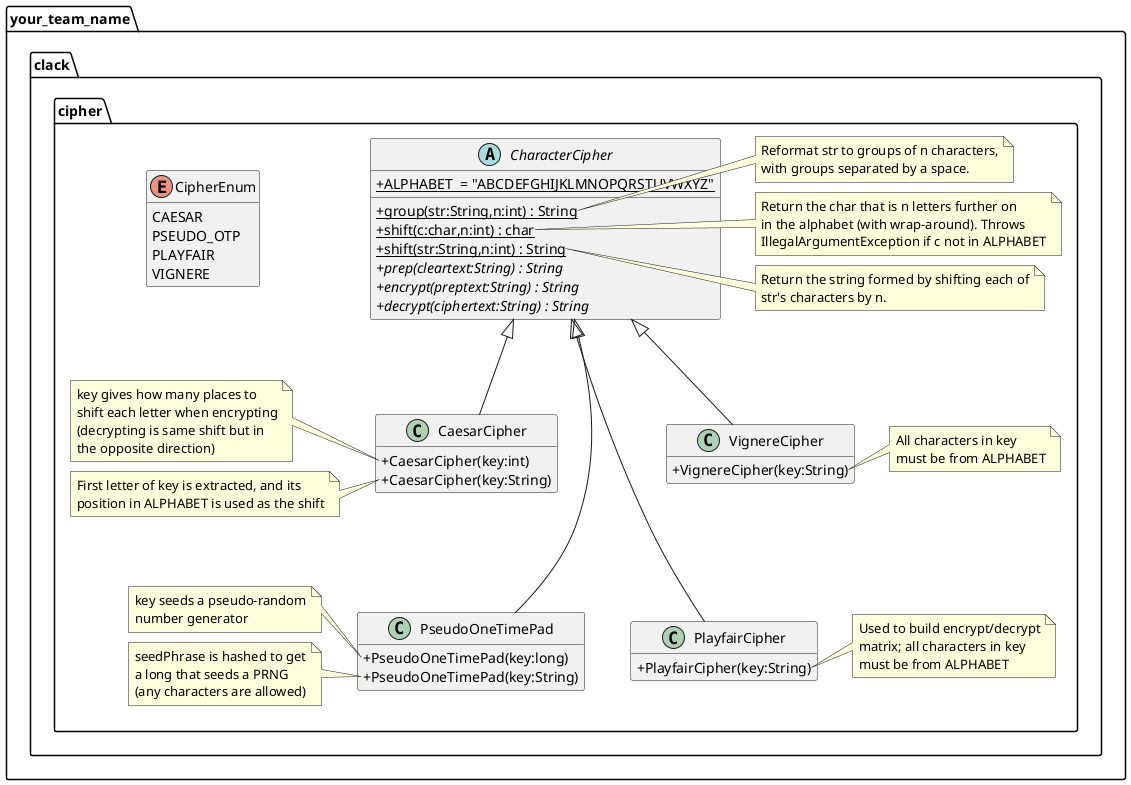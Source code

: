 @startuml
'https://plantuml.com/class-diagram
hide empty members
skinparam classAttributeIconSize 0

package your_team_name.clack.cipher {
'    CharacterCipher <|.. CharacterCipher
    CharacterCipher <|-- CaesarCipher
    CharacterCipher <|-- PseudoOneTimePad
    CharacterCipher <|-- PlayfairCipher
    CharacterCipher <|-- VignereCipher

    'formatting
    CaesarCipher -[hidden]- PseudoOneTimePad
    VignereCipher -[hidden]- PlayfairCipher

    enum CipherEnum {
        CAESAR
        PSEUDO_OTP
        PLAYFAIR
        VIGNERE
    }

    abstract class CharacterCipher {
        + {static} ALPHABET  = "ABCDEFGHIJKLMNOPQRSTUVWXYZ"
        + {static} group(str:String,n:int) : String
        + {static} shift(c:char,n:int) : char
        + {static} shift(str:String,n:int) : String
        + {abstract} prep(cleartext:String) : String
        + {abstract} encrypt(preptext:String) : String
        + {abstract} decrypt(ciphertext:String) : String
    }
    note right of CharacterCipher::group(str:String,n:int)
      Reformat str to groups of n characters,
      with groups separated by a space.
    end note
    note right of CharacterCipher::shift(c:char,n:int)
      Return the char that is n letters further on
      in the alphabet (with wrap-around). Throws
      IllegalArgumentException if c not in ALPHABET
    end note
    note right of CharacterCipher::shift(str:String,n:int)
      Return the string formed by shifting each of
      str's characters by n.
    end note

    class CaesarCipher {
        + CaesarCipher(key:int)
        + CaesarCipher(key:String)
    }
    note left of CaesarCipher::CaesarCipher(key:int)
    key gives how many places to
    shift each letter when encrypting
    (decrypting is same shift but in
    the opposite direction)
    end note
    note left of CaesarCipher::CaesarCipher(key:String)
    First letter of key is extracted, and its
    position in ALPHABET is used as the shift
    end note

    class VignereCipher {
        + VignereCipher(key:String)
    }
    note right of VignereCipher::VignereCipher(key:String)
    All characters in key
    must be from ALPHABET
    end note

    class PlayfairCipher {
        + PlayfairCipher(key:String)
    }
    note right of PlayfairCipher::PlayfairCipher(key:String)
    Used to build encrypt/decrypt
    matrix; all characters in key
    must be from ALPHABET
    end note

    class PseudoOneTimePad {
        + PseudoOneTimePad(key:long)
        + PseudoOneTimePad(key:String)
    }
    note left of PseudoOneTimePad::PseudoOneTimePad(key:long)
    key seeds a pseudo-random
    number generator
    end note
    note left of PseudoOneTimePad::PseudoOneTimePad(key:String)
    seedPhrase is hashed to get
    a long that seeds a PRNG
    (any characters are allowed)
    end note

}

@enduml